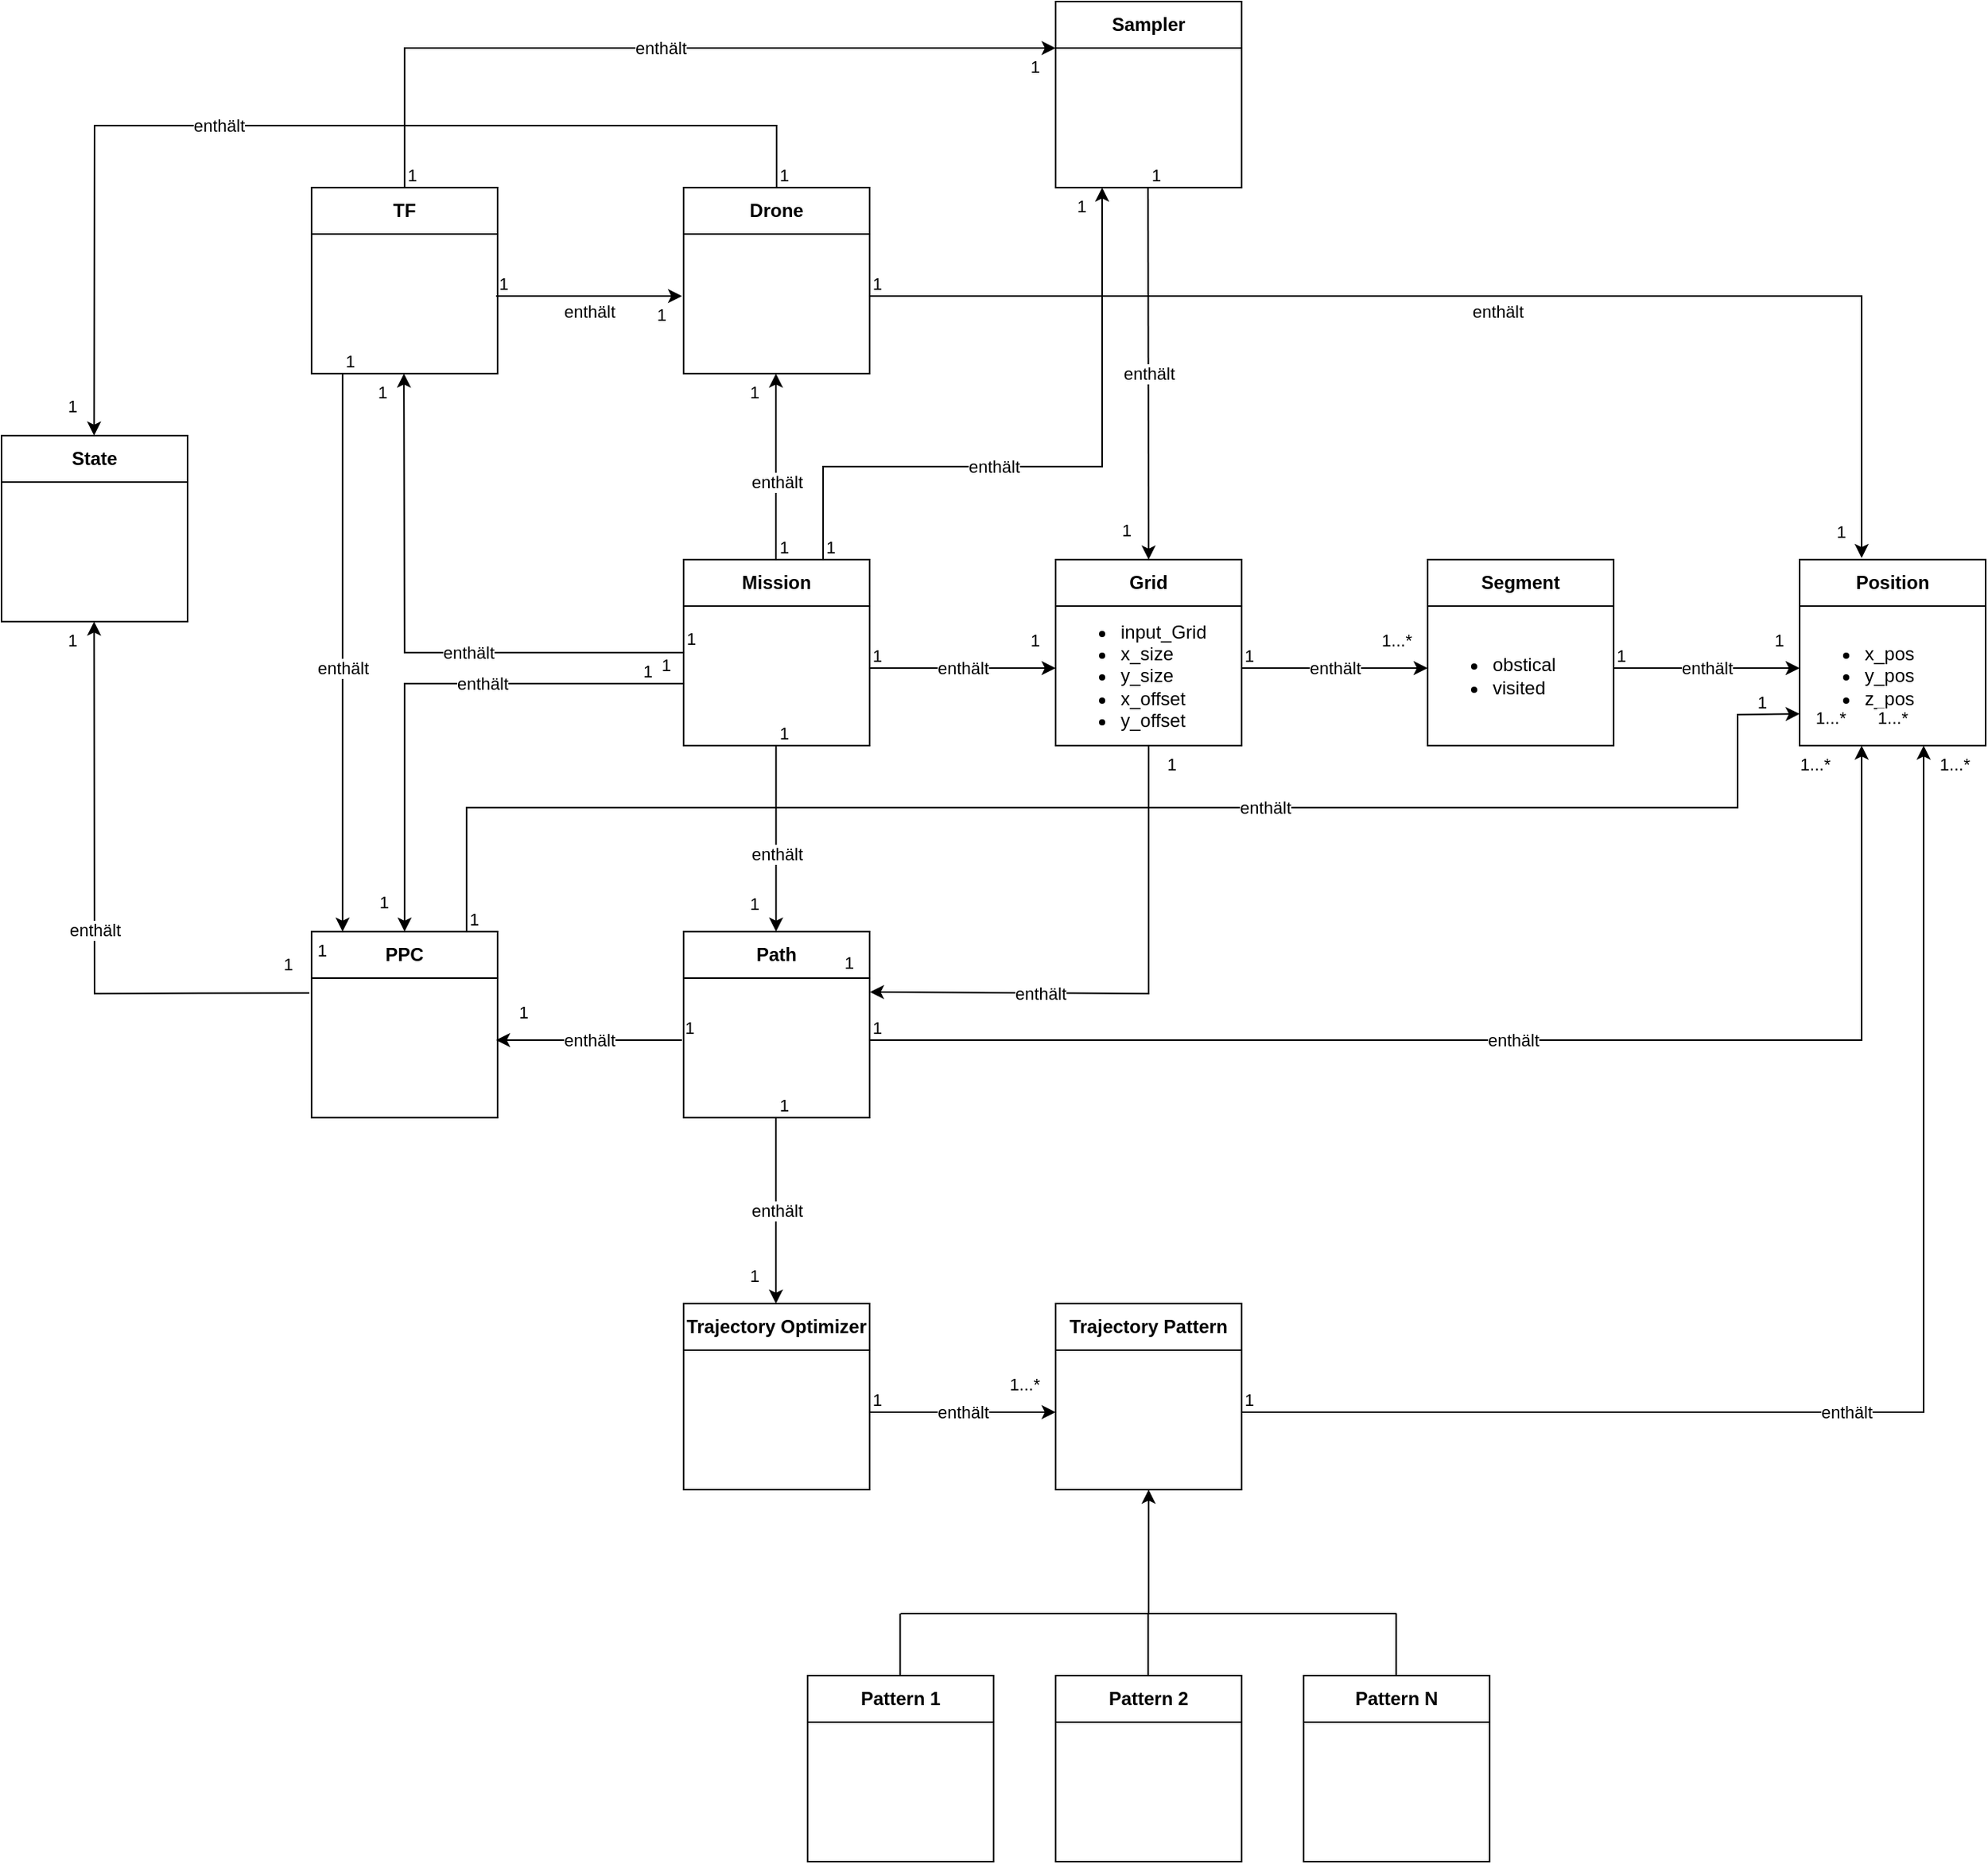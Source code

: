 <mxfile version="24.7.17">
  <diagram id="C5RBs43oDa-KdzZeNtuy" name="Page-1">
    <mxGraphModel dx="2620" dy="2213" grid="1" gridSize="10" guides="1" tooltips="1" connect="1" arrows="1" fold="1" page="1" pageScale="1" pageWidth="827" pageHeight="1169" math="0" shadow="0">
      <root>
        <mxCell id="WIyWlLk6GJQsqaUBKTNV-0" />
        <mxCell id="WIyWlLk6GJQsqaUBKTNV-1" parent="WIyWlLk6GJQsqaUBKTNV-0" />
        <mxCell id="KRZpOHScRzdug_o26mUK-9" value="" style="rounded=0;whiteSpace=wrap;html=1;" vertex="1" parent="WIyWlLk6GJQsqaUBKTNV-1">
          <mxGeometry x="120" y="120" width="120" height="120" as="geometry" />
        </mxCell>
        <mxCell id="KRZpOHScRzdug_o26mUK-10" value="&lt;b&gt;Grid&lt;/b&gt;" style="rounded=0;whiteSpace=wrap;html=1;" vertex="1" parent="WIyWlLk6GJQsqaUBKTNV-1">
          <mxGeometry x="120" y="120" width="120" height="30" as="geometry" />
        </mxCell>
        <mxCell id="KRZpOHScRzdug_o26mUK-11" value="&lt;ul&gt;&lt;li&gt;input_Grid&lt;/li&gt;&lt;li&gt;x_size&lt;/li&gt;&lt;li&gt;y_size&lt;/li&gt;&lt;li&gt;x_offset&lt;/li&gt;&lt;li&gt;y_offset&lt;/li&gt;&lt;/ul&gt;" style="rounded=0;whiteSpace=wrap;html=1;align=left;" vertex="1" parent="WIyWlLk6GJQsqaUBKTNV-1">
          <mxGeometry x="120" y="150" width="120" height="90" as="geometry" />
        </mxCell>
        <mxCell id="KRZpOHScRzdug_o26mUK-12" value="" style="rounded=0;whiteSpace=wrap;html=1;" vertex="1" parent="WIyWlLk6GJQsqaUBKTNV-1">
          <mxGeometry x="360" y="120" width="120" height="120" as="geometry" />
        </mxCell>
        <mxCell id="KRZpOHScRzdug_o26mUK-13" value="&lt;b&gt;Segment&lt;/b&gt;" style="rounded=0;whiteSpace=wrap;html=1;" vertex="1" parent="WIyWlLk6GJQsqaUBKTNV-1">
          <mxGeometry x="360" y="120" width="120" height="30" as="geometry" />
        </mxCell>
        <mxCell id="KRZpOHScRzdug_o26mUK-14" value="&lt;ul&gt;&lt;li&gt;obstical&lt;/li&gt;&lt;li&gt;visited&lt;/li&gt;&lt;/ul&gt;" style="rounded=0;whiteSpace=wrap;html=1;align=left;" vertex="1" parent="WIyWlLk6GJQsqaUBKTNV-1">
          <mxGeometry x="360" y="150" width="120" height="90" as="geometry" />
        </mxCell>
        <mxCell id="KRZpOHScRzdug_o26mUK-17" value="" style="endArrow=classic;html=1;rounded=0;" edge="1" parent="WIyWlLk6GJQsqaUBKTNV-1">
          <mxGeometry relative="1" as="geometry">
            <mxPoint x="240" y="190" as="sourcePoint" />
            <mxPoint x="360" y="190" as="targetPoint" />
          </mxGeometry>
        </mxCell>
        <mxCell id="KRZpOHScRzdug_o26mUK-18" value="enthält" style="edgeLabel;resizable=0;html=1;;align=center;verticalAlign=middle;" connectable="0" vertex="1" parent="KRZpOHScRzdug_o26mUK-17">
          <mxGeometry relative="1" as="geometry" />
        </mxCell>
        <mxCell id="KRZpOHScRzdug_o26mUK-19" value="1" style="edgeLabel;resizable=0;html=1;;align=left;verticalAlign=bottom;" connectable="0" vertex="1" parent="KRZpOHScRzdug_o26mUK-17">
          <mxGeometry x="-1" relative="1" as="geometry" />
        </mxCell>
        <mxCell id="KRZpOHScRzdug_o26mUK-20" value="1...*" style="edgeLabel;resizable=0;html=1;;align=right;verticalAlign=bottom;" connectable="0" vertex="1" parent="KRZpOHScRzdug_o26mUK-17">
          <mxGeometry x="1" relative="1" as="geometry">
            <mxPoint x="-10" y="-10" as="offset" />
          </mxGeometry>
        </mxCell>
        <mxCell id="KRZpOHScRzdug_o26mUK-22" value="" style="rounded=0;whiteSpace=wrap;html=1;" vertex="1" parent="WIyWlLk6GJQsqaUBKTNV-1">
          <mxGeometry x="600" y="120" width="120" height="120" as="geometry" />
        </mxCell>
        <mxCell id="KRZpOHScRzdug_o26mUK-23" value="&lt;b&gt;Position&lt;/b&gt;" style="rounded=0;whiteSpace=wrap;html=1;" vertex="1" parent="WIyWlLk6GJQsqaUBKTNV-1">
          <mxGeometry x="600" y="120" width="120" height="30" as="geometry" />
        </mxCell>
        <mxCell id="KRZpOHScRzdug_o26mUK-24" value="&lt;ul&gt;&lt;li&gt;x_pos&lt;/li&gt;&lt;li&gt;y_pos&lt;/li&gt;&lt;li&gt;z_pos&lt;/li&gt;&lt;/ul&gt;" style="rounded=0;whiteSpace=wrap;html=1;align=left;" vertex="1" parent="WIyWlLk6GJQsqaUBKTNV-1">
          <mxGeometry x="600" y="150" width="120" height="90" as="geometry" />
        </mxCell>
        <mxCell id="KRZpOHScRzdug_o26mUK-25" value="" style="endArrow=classic;html=1;rounded=0;" edge="1" parent="WIyWlLk6GJQsqaUBKTNV-1">
          <mxGeometry relative="1" as="geometry">
            <mxPoint x="480" y="190" as="sourcePoint" />
            <mxPoint x="600" y="190" as="targetPoint" />
          </mxGeometry>
        </mxCell>
        <mxCell id="KRZpOHScRzdug_o26mUK-26" value="enthält" style="edgeLabel;resizable=0;html=1;;align=center;verticalAlign=middle;" connectable="0" vertex="1" parent="KRZpOHScRzdug_o26mUK-25">
          <mxGeometry relative="1" as="geometry" />
        </mxCell>
        <mxCell id="KRZpOHScRzdug_o26mUK-27" value="1" style="edgeLabel;resizable=0;html=1;;align=left;verticalAlign=bottom;" connectable="0" vertex="1" parent="KRZpOHScRzdug_o26mUK-25">
          <mxGeometry x="-1" relative="1" as="geometry" />
        </mxCell>
        <mxCell id="KRZpOHScRzdug_o26mUK-28" value="1" style="edgeLabel;resizable=0;html=1;;align=right;verticalAlign=bottom;" connectable="0" vertex="1" parent="KRZpOHScRzdug_o26mUK-25">
          <mxGeometry x="1" relative="1" as="geometry">
            <mxPoint x="-10" y="-10" as="offset" />
          </mxGeometry>
        </mxCell>
        <mxCell id="KRZpOHScRzdug_o26mUK-29" value="" style="rounded=0;whiteSpace=wrap;html=1;" vertex="1" parent="WIyWlLk6GJQsqaUBKTNV-1">
          <mxGeometry x="-120" y="120" width="120" height="120" as="geometry" />
        </mxCell>
        <mxCell id="KRZpOHScRzdug_o26mUK-30" value="&lt;b&gt;Mission&lt;/b&gt;" style="rounded=0;whiteSpace=wrap;html=1;" vertex="1" parent="WIyWlLk6GJQsqaUBKTNV-1">
          <mxGeometry x="-120" y="120" width="120" height="30" as="geometry" />
        </mxCell>
        <mxCell id="KRZpOHScRzdug_o26mUK-31" value="" style="rounded=0;whiteSpace=wrap;html=1;" vertex="1" parent="WIyWlLk6GJQsqaUBKTNV-1">
          <mxGeometry x="-120" y="150" width="120" height="90" as="geometry" />
        </mxCell>
        <mxCell id="KRZpOHScRzdug_o26mUK-32" value="" style="endArrow=classic;html=1;rounded=0;" edge="1" parent="WIyWlLk6GJQsqaUBKTNV-1">
          <mxGeometry relative="1" as="geometry">
            <mxPoint y="190" as="sourcePoint" />
            <mxPoint x="120" y="190" as="targetPoint" />
          </mxGeometry>
        </mxCell>
        <mxCell id="KRZpOHScRzdug_o26mUK-33" value="enthält" style="edgeLabel;resizable=0;html=1;;align=center;verticalAlign=middle;" connectable="0" vertex="1" parent="KRZpOHScRzdug_o26mUK-32">
          <mxGeometry relative="1" as="geometry" />
        </mxCell>
        <mxCell id="KRZpOHScRzdug_o26mUK-34" value="1" style="edgeLabel;resizable=0;html=1;;align=left;verticalAlign=bottom;" connectable="0" vertex="1" parent="KRZpOHScRzdug_o26mUK-32">
          <mxGeometry x="-1" relative="1" as="geometry" />
        </mxCell>
        <mxCell id="KRZpOHScRzdug_o26mUK-35" value="1" style="edgeLabel;resizable=0;html=1;;align=right;verticalAlign=bottom;" connectable="0" vertex="1" parent="KRZpOHScRzdug_o26mUK-32">
          <mxGeometry x="1" relative="1" as="geometry">
            <mxPoint x="-10" y="-10" as="offset" />
          </mxGeometry>
        </mxCell>
        <mxCell id="KRZpOHScRzdug_o26mUK-36" value="" style="rounded=0;whiteSpace=wrap;html=1;" vertex="1" parent="WIyWlLk6GJQsqaUBKTNV-1">
          <mxGeometry x="-120" y="360" width="120" height="120" as="geometry" />
        </mxCell>
        <mxCell id="KRZpOHScRzdug_o26mUK-37" value="&lt;b&gt;Path&lt;/b&gt;" style="rounded=0;whiteSpace=wrap;html=1;" vertex="1" parent="WIyWlLk6GJQsqaUBKTNV-1">
          <mxGeometry x="-120" y="360" width="120" height="30" as="geometry" />
        </mxCell>
        <mxCell id="KRZpOHScRzdug_o26mUK-38" value="" style="endArrow=classic;html=1;rounded=0;" edge="1" parent="WIyWlLk6GJQsqaUBKTNV-1">
          <mxGeometry relative="1" as="geometry">
            <mxPoint x="-60.34" y="240" as="sourcePoint" />
            <mxPoint x="-60.34" y="360" as="targetPoint" />
          </mxGeometry>
        </mxCell>
        <mxCell id="KRZpOHScRzdug_o26mUK-39" value="enthält" style="edgeLabel;resizable=0;html=1;;align=center;verticalAlign=middle;" connectable="0" vertex="1" parent="KRZpOHScRzdug_o26mUK-38">
          <mxGeometry relative="1" as="geometry">
            <mxPoint y="10" as="offset" />
          </mxGeometry>
        </mxCell>
        <mxCell id="KRZpOHScRzdug_o26mUK-40" value="1" style="edgeLabel;resizable=0;html=1;;align=left;verticalAlign=bottom;" connectable="0" vertex="1" parent="KRZpOHScRzdug_o26mUK-38">
          <mxGeometry x="-1" relative="1" as="geometry" />
        </mxCell>
        <mxCell id="KRZpOHScRzdug_o26mUK-41" value="1" style="edgeLabel;resizable=0;html=1;;align=right;verticalAlign=bottom;" connectable="0" vertex="1" parent="KRZpOHScRzdug_o26mUK-38">
          <mxGeometry x="1" relative="1" as="geometry">
            <mxPoint x="-10" y="-10" as="offset" />
          </mxGeometry>
        </mxCell>
        <mxCell id="KRZpOHScRzdug_o26mUK-42" value="" style="endArrow=classic;html=1;rounded=0;" edge="1" parent="WIyWlLk6GJQsqaUBKTNV-1">
          <mxGeometry relative="1" as="geometry">
            <mxPoint y="430" as="sourcePoint" />
            <mxPoint x="640" y="240" as="targetPoint" />
            <Array as="points">
              <mxPoint x="640" y="430" />
            </Array>
          </mxGeometry>
        </mxCell>
        <mxCell id="KRZpOHScRzdug_o26mUK-43" value="enthält" style="edgeLabel;resizable=0;html=1;;align=center;verticalAlign=middle;" connectable="0" vertex="1" parent="KRZpOHScRzdug_o26mUK-42">
          <mxGeometry relative="1" as="geometry" />
        </mxCell>
        <mxCell id="KRZpOHScRzdug_o26mUK-44" value="1" style="edgeLabel;resizable=0;html=1;;align=left;verticalAlign=bottom;" connectable="0" vertex="1" parent="KRZpOHScRzdug_o26mUK-42">
          <mxGeometry x="-1" relative="1" as="geometry" />
        </mxCell>
        <mxCell id="KRZpOHScRzdug_o26mUK-45" value="1...*" style="edgeLabel;resizable=0;html=1;;align=right;verticalAlign=bottom;" connectable="0" vertex="1" parent="KRZpOHScRzdug_o26mUK-42">
          <mxGeometry x="1" relative="1" as="geometry">
            <mxPoint x="-10" y="-10" as="offset" />
          </mxGeometry>
        </mxCell>
        <mxCell id="KRZpOHScRzdug_o26mUK-46" value="1...*" style="edgeLabel;resizable=0;html=1;;align=right;verticalAlign=bottom;" connectable="0" vertex="1" parent="WIyWlLk6GJQsqaUBKTNV-1">
          <mxGeometry x="620" y="260.0" as="geometry" />
        </mxCell>
        <mxCell id="KRZpOHScRzdug_o26mUK-47" value="" style="rounded=0;whiteSpace=wrap;html=1;" vertex="1" parent="WIyWlLk6GJQsqaUBKTNV-1">
          <mxGeometry x="-120" y="600" width="120" height="120" as="geometry" />
        </mxCell>
        <mxCell id="KRZpOHScRzdug_o26mUK-48" value="&lt;b&gt;Trajectory Optimizer&lt;/b&gt;" style="rounded=0;whiteSpace=wrap;html=1;" vertex="1" parent="WIyWlLk6GJQsqaUBKTNV-1">
          <mxGeometry x="-120" y="600" width="120" height="30" as="geometry" />
        </mxCell>
        <mxCell id="KRZpOHScRzdug_o26mUK-53" value="1" style="edgeLabel;resizable=0;html=1;;align=right;verticalAlign=bottom;" connectable="0" vertex="1" parent="WIyWlLk6GJQsqaUBKTNV-1">
          <mxGeometry x="-121.002" y="680.519" as="geometry">
            <mxPoint x="-6" y="-484" as="offset" />
          </mxGeometry>
        </mxCell>
        <mxCell id="KRZpOHScRzdug_o26mUK-54" value="" style="endArrow=classic;html=1;rounded=0;" edge="1" parent="WIyWlLk6GJQsqaUBKTNV-1">
          <mxGeometry relative="1" as="geometry">
            <mxPoint x="-60.43" y="480" as="sourcePoint" />
            <mxPoint x="-60.43" y="600" as="targetPoint" />
          </mxGeometry>
        </mxCell>
        <mxCell id="KRZpOHScRzdug_o26mUK-55" value="enthält" style="edgeLabel;resizable=0;html=1;;align=center;verticalAlign=middle;" connectable="0" vertex="1" parent="KRZpOHScRzdug_o26mUK-54">
          <mxGeometry relative="1" as="geometry" />
        </mxCell>
        <mxCell id="KRZpOHScRzdug_o26mUK-56" value="1" style="edgeLabel;resizable=0;html=1;;align=left;verticalAlign=bottom;" connectable="0" vertex="1" parent="KRZpOHScRzdug_o26mUK-54">
          <mxGeometry x="-1" relative="1" as="geometry" />
        </mxCell>
        <mxCell id="KRZpOHScRzdug_o26mUK-57" value="1" style="edgeLabel;resizable=0;html=1;;align=right;verticalAlign=bottom;" connectable="0" vertex="1" parent="KRZpOHScRzdug_o26mUK-54">
          <mxGeometry x="1" relative="1" as="geometry">
            <mxPoint x="-10" y="-10" as="offset" />
          </mxGeometry>
        </mxCell>
        <mxCell id="KRZpOHScRzdug_o26mUK-58" value="" style="rounded=0;whiteSpace=wrap;html=1;" vertex="1" parent="WIyWlLk6GJQsqaUBKTNV-1">
          <mxGeometry x="120" y="600" width="120" height="120" as="geometry" />
        </mxCell>
        <mxCell id="KRZpOHScRzdug_o26mUK-59" value="&lt;b&gt;Trajectory Pattern&lt;/b&gt;" style="rounded=0;whiteSpace=wrap;html=1;" vertex="1" parent="WIyWlLk6GJQsqaUBKTNV-1">
          <mxGeometry x="120" y="600" width="120" height="30" as="geometry" />
        </mxCell>
        <mxCell id="KRZpOHScRzdug_o26mUK-60" value="" style="endArrow=classic;html=1;rounded=0;" edge="1" parent="WIyWlLk6GJQsqaUBKTNV-1">
          <mxGeometry relative="1" as="geometry">
            <mxPoint y="670" as="sourcePoint" />
            <mxPoint x="120" y="670" as="targetPoint" />
          </mxGeometry>
        </mxCell>
        <mxCell id="KRZpOHScRzdug_o26mUK-61" value="enthält" style="edgeLabel;resizable=0;html=1;;align=center;verticalAlign=middle;" connectable="0" vertex="1" parent="KRZpOHScRzdug_o26mUK-60">
          <mxGeometry relative="1" as="geometry" />
        </mxCell>
        <mxCell id="KRZpOHScRzdug_o26mUK-62" value="1" style="edgeLabel;resizable=0;html=1;;align=left;verticalAlign=bottom;" connectable="0" vertex="1" parent="KRZpOHScRzdug_o26mUK-60">
          <mxGeometry x="-1" relative="1" as="geometry" />
        </mxCell>
        <mxCell id="KRZpOHScRzdug_o26mUK-63" value="1...*" style="edgeLabel;resizable=0;html=1;;align=right;verticalAlign=bottom;" connectable="0" vertex="1" parent="KRZpOHScRzdug_o26mUK-60">
          <mxGeometry x="1" relative="1" as="geometry">
            <mxPoint x="-10" y="-10" as="offset" />
          </mxGeometry>
        </mxCell>
        <mxCell id="KRZpOHScRzdug_o26mUK-65" value="" style="endArrow=classic;html=1;rounded=0;" edge="1" parent="WIyWlLk6GJQsqaUBKTNV-1">
          <mxGeometry relative="1" as="geometry">
            <mxPoint x="240" y="670" as="sourcePoint" />
            <mxPoint x="680" y="240" as="targetPoint" />
            <Array as="points">
              <mxPoint x="680" y="670" />
            </Array>
          </mxGeometry>
        </mxCell>
        <mxCell id="KRZpOHScRzdug_o26mUK-66" value="enthält" style="edgeLabel;resizable=0;html=1;;align=center;verticalAlign=middle;" connectable="0" vertex="1" parent="KRZpOHScRzdug_o26mUK-65">
          <mxGeometry relative="1" as="geometry">
            <mxPoint x="-45" as="offset" />
          </mxGeometry>
        </mxCell>
        <mxCell id="KRZpOHScRzdug_o26mUK-67" value="1" style="edgeLabel;resizable=0;html=1;;align=left;verticalAlign=bottom;" connectable="0" vertex="1" parent="KRZpOHScRzdug_o26mUK-65">
          <mxGeometry x="-1" relative="1" as="geometry" />
        </mxCell>
        <mxCell id="KRZpOHScRzdug_o26mUK-68" value="1...*" style="edgeLabel;resizable=0;html=1;;align=right;verticalAlign=bottom;" connectable="0" vertex="1" parent="KRZpOHScRzdug_o26mUK-65">
          <mxGeometry x="1" relative="1" as="geometry">
            <mxPoint x="-10" y="-10" as="offset" />
          </mxGeometry>
        </mxCell>
        <mxCell id="KRZpOHScRzdug_o26mUK-70" value="1...*" style="edgeLabel;resizable=0;html=1;;align=right;verticalAlign=bottom;" connectable="0" vertex="1" parent="WIyWlLk6GJQsqaUBKTNV-1">
          <mxGeometry x="710" y="260.0" as="geometry" />
        </mxCell>
        <mxCell id="KRZpOHScRzdug_o26mUK-71" value="" style="rounded=0;whiteSpace=wrap;html=1;" vertex="1" parent="WIyWlLk6GJQsqaUBKTNV-1">
          <mxGeometry x="120" y="840" width="120" height="120" as="geometry" />
        </mxCell>
        <mxCell id="KRZpOHScRzdug_o26mUK-72" value="" style="rounded=0;whiteSpace=wrap;html=1;" vertex="1" parent="WIyWlLk6GJQsqaUBKTNV-1">
          <mxGeometry x="-40" y="840" width="120" height="120" as="geometry" />
        </mxCell>
        <mxCell id="KRZpOHScRzdug_o26mUK-73" value="" style="rounded=0;whiteSpace=wrap;html=1;" vertex="1" parent="WIyWlLk6GJQsqaUBKTNV-1">
          <mxGeometry x="280" y="840" width="120" height="120" as="geometry" />
        </mxCell>
        <mxCell id="KRZpOHScRzdug_o26mUK-74" value="" style="endArrow=classic;html=1;rounded=0;entryX=0.5;entryY=1;entryDx=0;entryDy=0;" edge="1" parent="WIyWlLk6GJQsqaUBKTNV-1" target="KRZpOHScRzdug_o26mUK-58">
          <mxGeometry width="50" height="50" relative="1" as="geometry">
            <mxPoint x="180" y="800" as="sourcePoint" />
            <mxPoint x="220" y="730" as="targetPoint" />
          </mxGeometry>
        </mxCell>
        <mxCell id="KRZpOHScRzdug_o26mUK-75" value="" style="endArrow=none;html=1;rounded=0;" edge="1" parent="WIyWlLk6GJQsqaUBKTNV-1">
          <mxGeometry width="50" height="50" relative="1" as="geometry">
            <mxPoint x="20" y="800" as="sourcePoint" />
            <mxPoint x="340" y="800" as="targetPoint" />
          </mxGeometry>
        </mxCell>
        <mxCell id="KRZpOHScRzdug_o26mUK-76" value="" style="endArrow=none;html=1;rounded=0;" edge="1" parent="WIyWlLk6GJQsqaUBKTNV-1">
          <mxGeometry width="50" height="50" relative="1" as="geometry">
            <mxPoint x="19.71" y="840" as="sourcePoint" />
            <mxPoint x="19.71" y="800" as="targetPoint" />
          </mxGeometry>
        </mxCell>
        <mxCell id="KRZpOHScRzdug_o26mUK-77" value="" style="endArrow=none;html=1;rounded=0;" edge="1" parent="WIyWlLk6GJQsqaUBKTNV-1">
          <mxGeometry width="50" height="50" relative="1" as="geometry">
            <mxPoint x="179.71" y="840" as="sourcePoint" />
            <mxPoint x="179.71" y="800" as="targetPoint" />
          </mxGeometry>
        </mxCell>
        <mxCell id="KRZpOHScRzdug_o26mUK-78" value="" style="endArrow=none;html=1;rounded=0;" edge="1" parent="WIyWlLk6GJQsqaUBKTNV-1">
          <mxGeometry width="50" height="50" relative="1" as="geometry">
            <mxPoint x="339.71" y="840" as="sourcePoint" />
            <mxPoint x="339.71" y="800" as="targetPoint" />
          </mxGeometry>
        </mxCell>
        <mxCell id="KRZpOHScRzdug_o26mUK-80" value="&lt;b&gt;Pattern 1&lt;/b&gt;" style="rounded=0;whiteSpace=wrap;html=1;" vertex="1" parent="WIyWlLk6GJQsqaUBKTNV-1">
          <mxGeometry x="-40" y="840" width="120" height="30" as="geometry" />
        </mxCell>
        <mxCell id="KRZpOHScRzdug_o26mUK-81" value="&lt;b&gt;Pattern 2&lt;/b&gt;" style="rounded=0;whiteSpace=wrap;html=1;" vertex="1" parent="WIyWlLk6GJQsqaUBKTNV-1">
          <mxGeometry x="120" y="840" width="120" height="30" as="geometry" />
        </mxCell>
        <mxCell id="KRZpOHScRzdug_o26mUK-82" value="&lt;b&gt;Pattern N&lt;/b&gt;" style="rounded=0;whiteSpace=wrap;html=1;" vertex="1" parent="WIyWlLk6GJQsqaUBKTNV-1">
          <mxGeometry x="280" y="840" width="120" height="30" as="geometry" />
        </mxCell>
        <mxCell id="KRZpOHScRzdug_o26mUK-84" value="" style="endArrow=classic;html=1;rounded=0;exitX=0.5;exitY=1;exitDx=0;exitDy=0;entryX=1.002;entryY=0.325;entryDx=0;entryDy=0;entryPerimeter=0;" edge="1" parent="WIyWlLk6GJQsqaUBKTNV-1" source="KRZpOHScRzdug_o26mUK-11" target="KRZpOHScRzdug_o26mUK-36">
          <mxGeometry relative="1" as="geometry">
            <mxPoint x="180" y="280" as="sourcePoint" />
            <mxPoint x="80" y="400" as="targetPoint" />
            <Array as="points">
              <mxPoint x="180" y="400" />
            </Array>
          </mxGeometry>
        </mxCell>
        <mxCell id="KRZpOHScRzdug_o26mUK-85" value="enthält" style="edgeLabel;resizable=0;html=1;;align=center;verticalAlign=middle;" connectable="0" vertex="1" parent="KRZpOHScRzdug_o26mUK-84">
          <mxGeometry relative="1" as="geometry">
            <mxPoint x="-60" as="offset" />
          </mxGeometry>
        </mxCell>
        <mxCell id="KRZpOHScRzdug_o26mUK-86" value="1" style="edgeLabel;resizable=0;html=1;;align=left;verticalAlign=bottom;" connectable="0" vertex="1" parent="KRZpOHScRzdug_o26mUK-84">
          <mxGeometry x="-1" relative="1" as="geometry">
            <mxPoint x="10" y="20" as="offset" />
          </mxGeometry>
        </mxCell>
        <mxCell id="KRZpOHScRzdug_o26mUK-87" value="1" style="edgeLabel;resizable=0;html=1;;align=right;verticalAlign=bottom;" connectable="0" vertex="1" parent="KRZpOHScRzdug_o26mUK-84">
          <mxGeometry x="1" relative="1" as="geometry">
            <mxPoint x="-10" y="-10" as="offset" />
          </mxGeometry>
        </mxCell>
        <mxCell id="KRZpOHScRzdug_o26mUK-88" value="" style="rounded=0;whiteSpace=wrap;html=1;" vertex="1" parent="WIyWlLk6GJQsqaUBKTNV-1">
          <mxGeometry x="-360" y="360" width="120" height="120" as="geometry" />
        </mxCell>
        <mxCell id="KRZpOHScRzdug_o26mUK-89" value="&lt;b&gt;PPC&lt;/b&gt;" style="rounded=0;whiteSpace=wrap;html=1;" vertex="1" parent="WIyWlLk6GJQsqaUBKTNV-1">
          <mxGeometry x="-360" y="360" width="120" height="30" as="geometry" />
        </mxCell>
        <mxCell id="KRZpOHScRzdug_o26mUK-90" value="" style="endArrow=classic;html=1;rounded=0;entryX=0.5;entryY=0;entryDx=0;entryDy=0;exitX=0;exitY=0.556;exitDx=0;exitDy=0;exitPerimeter=0;" edge="1" parent="WIyWlLk6GJQsqaUBKTNV-1" source="KRZpOHScRzdug_o26mUK-31" target="KRZpOHScRzdug_o26mUK-89">
          <mxGeometry relative="1" as="geometry">
            <mxPoint x="-200" y="200" as="sourcePoint" />
            <mxPoint x="-300" y="340" as="targetPoint" />
            <Array as="points">
              <mxPoint x="-300" y="200" />
            </Array>
          </mxGeometry>
        </mxCell>
        <mxCell id="KRZpOHScRzdug_o26mUK-91" value="enthält" style="edgeLabel;resizable=0;html=1;;align=center;verticalAlign=middle;" connectable="0" vertex="1" parent="KRZpOHScRzdug_o26mUK-90">
          <mxGeometry relative="1" as="geometry">
            <mxPoint x="40" as="offset" />
          </mxGeometry>
        </mxCell>
        <mxCell id="KRZpOHScRzdug_o26mUK-92" value="1" style="edgeLabel;resizable=0;html=1;;align=left;verticalAlign=bottom;" connectable="0" vertex="1" parent="KRZpOHScRzdug_o26mUK-90">
          <mxGeometry x="-1" relative="1" as="geometry">
            <mxPoint x="-28" as="offset" />
          </mxGeometry>
        </mxCell>
        <mxCell id="KRZpOHScRzdug_o26mUK-93" value="1" style="edgeLabel;resizable=0;html=1;;align=right;verticalAlign=bottom;" connectable="0" vertex="1" parent="KRZpOHScRzdug_o26mUK-90">
          <mxGeometry x="1" relative="1" as="geometry">
            <mxPoint x="-10" y="-10" as="offset" />
          </mxGeometry>
        </mxCell>
        <mxCell id="KRZpOHScRzdug_o26mUK-98" value="" style="endArrow=classic;html=1;rounded=0;" edge="1" parent="WIyWlLk6GJQsqaUBKTNV-1">
          <mxGeometry relative="1" as="geometry">
            <mxPoint x="-121" y="430" as="sourcePoint" />
            <mxPoint x="-241" y="430" as="targetPoint" />
          </mxGeometry>
        </mxCell>
        <mxCell id="KRZpOHScRzdug_o26mUK-99" value="enthält" style="edgeLabel;resizable=0;html=1;;align=center;verticalAlign=middle;" connectable="0" vertex="1" parent="KRZpOHScRzdug_o26mUK-98">
          <mxGeometry relative="1" as="geometry" />
        </mxCell>
        <mxCell id="KRZpOHScRzdug_o26mUK-100" value="1" style="edgeLabel;resizable=0;html=1;;align=left;verticalAlign=bottom;" connectable="0" vertex="1" parent="KRZpOHScRzdug_o26mUK-98">
          <mxGeometry x="-1" relative="1" as="geometry" />
        </mxCell>
        <mxCell id="KRZpOHScRzdug_o26mUK-101" value="1" style="edgeLabel;resizable=0;html=1;;align=right;verticalAlign=bottom;" connectable="0" vertex="1" parent="KRZpOHScRzdug_o26mUK-98">
          <mxGeometry x="1" relative="1" as="geometry">
            <mxPoint x="21" y="-10" as="offset" />
          </mxGeometry>
        </mxCell>
        <mxCell id="KRZpOHScRzdug_o26mUK-102" value="" style="endArrow=classic;html=1;rounded=0;entryX=0;entryY=0.772;entryDx=0;entryDy=0;entryPerimeter=0;" edge="1" parent="WIyWlLk6GJQsqaUBKTNV-1" target="KRZpOHScRzdug_o26mUK-24">
          <mxGeometry relative="1" as="geometry">
            <mxPoint x="-260" y="360" as="sourcePoint" />
            <mxPoint x="560" y="240" as="targetPoint" />
            <Array as="points">
              <mxPoint x="-260" y="280" />
              <mxPoint x="560" y="280" />
              <mxPoint x="560" y="220" />
            </Array>
          </mxGeometry>
        </mxCell>
        <mxCell id="KRZpOHScRzdug_o26mUK-103" value="enthält" style="edgeLabel;resizable=0;html=1;;align=center;verticalAlign=middle;" connectable="0" vertex="1" parent="KRZpOHScRzdug_o26mUK-102">
          <mxGeometry relative="1" as="geometry">
            <mxPoint x="95" as="offset" />
          </mxGeometry>
        </mxCell>
        <mxCell id="KRZpOHScRzdug_o26mUK-104" value="1" style="edgeLabel;resizable=0;html=1;;align=left;verticalAlign=bottom;" connectable="0" vertex="1" parent="KRZpOHScRzdug_o26mUK-102">
          <mxGeometry x="-1" relative="1" as="geometry" />
        </mxCell>
        <mxCell id="KRZpOHScRzdug_o26mUK-105" value="1" style="edgeLabel;resizable=0;html=1;;align=right;verticalAlign=bottom;" connectable="0" vertex="1" parent="KRZpOHScRzdug_o26mUK-102">
          <mxGeometry x="1" relative="1" as="geometry">
            <mxPoint x="-20" y="1" as="offset" />
          </mxGeometry>
        </mxCell>
        <mxCell id="KRZpOHScRzdug_o26mUK-106" value="" style="rounded=0;whiteSpace=wrap;html=1;" vertex="1" parent="WIyWlLk6GJQsqaUBKTNV-1">
          <mxGeometry x="-120" y="-120" width="120" height="120" as="geometry" />
        </mxCell>
        <mxCell id="KRZpOHScRzdug_o26mUK-107" value="&lt;b&gt;Drone&lt;/b&gt;" style="rounded=0;whiteSpace=wrap;html=1;" vertex="1" parent="WIyWlLk6GJQsqaUBKTNV-1">
          <mxGeometry x="-120" y="-120" width="120" height="30" as="geometry" />
        </mxCell>
        <mxCell id="KRZpOHScRzdug_o26mUK-108" value="" style="endArrow=classic;html=1;rounded=0;" edge="1" parent="WIyWlLk6GJQsqaUBKTNV-1">
          <mxGeometry relative="1" as="geometry">
            <mxPoint x="-60.43" y="120" as="sourcePoint" />
            <mxPoint x="-60.43" as="targetPoint" />
          </mxGeometry>
        </mxCell>
        <mxCell id="KRZpOHScRzdug_o26mUK-109" value="enthält" style="edgeLabel;resizable=0;html=1;;align=center;verticalAlign=middle;" connectable="0" vertex="1" parent="KRZpOHScRzdug_o26mUK-108">
          <mxGeometry relative="1" as="geometry">
            <mxPoint y="10" as="offset" />
          </mxGeometry>
        </mxCell>
        <mxCell id="KRZpOHScRzdug_o26mUK-110" value="1" style="edgeLabel;resizable=0;html=1;;align=left;verticalAlign=bottom;" connectable="0" vertex="1" parent="KRZpOHScRzdug_o26mUK-108">
          <mxGeometry x="-1" relative="1" as="geometry" />
        </mxCell>
        <mxCell id="KRZpOHScRzdug_o26mUK-111" value="1" style="edgeLabel;resizable=0;html=1;;align=right;verticalAlign=bottom;" connectable="0" vertex="1" parent="KRZpOHScRzdug_o26mUK-108">
          <mxGeometry x="1" relative="1" as="geometry">
            <mxPoint x="-10" y="20" as="offset" />
          </mxGeometry>
        </mxCell>
        <mxCell id="KRZpOHScRzdug_o26mUK-112" value="" style="endArrow=classic;html=1;rounded=0;" edge="1" parent="WIyWlLk6GJQsqaUBKTNV-1">
          <mxGeometry relative="1" as="geometry">
            <mxPoint x="-2.842e-14" y="-50" as="sourcePoint" />
            <mxPoint x="640" y="119" as="targetPoint" />
            <Array as="points">
              <mxPoint x="640" y="-50" />
            </Array>
          </mxGeometry>
        </mxCell>
        <mxCell id="KRZpOHScRzdug_o26mUK-113" value="enthält" style="edgeLabel;resizable=0;html=1;;align=center;verticalAlign=middle;" connectable="0" vertex="1" parent="KRZpOHScRzdug_o26mUK-112">
          <mxGeometry relative="1" as="geometry">
            <mxPoint y="10" as="offset" />
          </mxGeometry>
        </mxCell>
        <mxCell id="KRZpOHScRzdug_o26mUK-114" value="1" style="edgeLabel;resizable=0;html=1;;align=left;verticalAlign=bottom;" connectable="0" vertex="1" parent="KRZpOHScRzdug_o26mUK-112">
          <mxGeometry x="-1" relative="1" as="geometry" />
        </mxCell>
        <mxCell id="KRZpOHScRzdug_o26mUK-115" value="1" style="edgeLabel;resizable=0;html=1;;align=right;verticalAlign=bottom;" connectable="0" vertex="1" parent="KRZpOHScRzdug_o26mUK-112">
          <mxGeometry x="1" relative="1" as="geometry">
            <mxPoint x="-10" y="-9" as="offset" />
          </mxGeometry>
        </mxCell>
        <mxCell id="KRZpOHScRzdug_o26mUK-116" value="" style="rounded=0;whiteSpace=wrap;html=1;" vertex="1" parent="WIyWlLk6GJQsqaUBKTNV-1">
          <mxGeometry x="-360" y="-120" width="120" height="120" as="geometry" />
        </mxCell>
        <mxCell id="KRZpOHScRzdug_o26mUK-117" value="&lt;b&gt;TF&lt;/b&gt;" style="rounded=0;whiteSpace=wrap;html=1;" vertex="1" parent="WIyWlLk6GJQsqaUBKTNV-1">
          <mxGeometry x="-360" y="-120" width="120" height="30" as="geometry" />
        </mxCell>
        <mxCell id="KRZpOHScRzdug_o26mUK-118" value="" style="endArrow=classic;html=1;rounded=0;exitX=-0.004;exitY=0.333;exitDx=0;exitDy=0;exitPerimeter=0;" edge="1" parent="WIyWlLk6GJQsqaUBKTNV-1" source="KRZpOHScRzdug_o26mUK-31">
          <mxGeometry relative="1" as="geometry">
            <mxPoint x="-130" y="160" as="sourcePoint" />
            <mxPoint x="-300.43" as="targetPoint" />
            <Array as="points">
              <mxPoint x="-300" y="180" />
            </Array>
          </mxGeometry>
        </mxCell>
        <mxCell id="KRZpOHScRzdug_o26mUK-119" value="enthält" style="edgeLabel;resizable=0;html=1;;align=center;verticalAlign=middle;" connectable="0" vertex="1" parent="KRZpOHScRzdug_o26mUK-118">
          <mxGeometry relative="1" as="geometry">
            <mxPoint x="41" as="offset" />
          </mxGeometry>
        </mxCell>
        <mxCell id="KRZpOHScRzdug_o26mUK-120" value="1" style="edgeLabel;resizable=0;html=1;;align=left;verticalAlign=bottom;" connectable="0" vertex="1" parent="KRZpOHScRzdug_o26mUK-118">
          <mxGeometry x="-1" relative="1" as="geometry" />
        </mxCell>
        <mxCell id="KRZpOHScRzdug_o26mUK-121" value="1" style="edgeLabel;resizable=0;html=1;;align=right;verticalAlign=bottom;" connectable="0" vertex="1" parent="KRZpOHScRzdug_o26mUK-118">
          <mxGeometry x="1" relative="1" as="geometry">
            <mxPoint x="-10" y="20" as="offset" />
          </mxGeometry>
        </mxCell>
        <mxCell id="KRZpOHScRzdug_o26mUK-122" value="" style="endArrow=classic;html=1;rounded=0;" edge="1" parent="WIyWlLk6GJQsqaUBKTNV-1">
          <mxGeometry relative="1" as="geometry">
            <mxPoint x="-340" as="sourcePoint" />
            <mxPoint x="-340" y="360" as="targetPoint" />
          </mxGeometry>
        </mxCell>
        <mxCell id="KRZpOHScRzdug_o26mUK-123" value="enthält" style="edgeLabel;resizable=0;html=1;;align=center;verticalAlign=middle;" connectable="0" vertex="1" parent="KRZpOHScRzdug_o26mUK-122">
          <mxGeometry relative="1" as="geometry">
            <mxPoint y="10" as="offset" />
          </mxGeometry>
        </mxCell>
        <mxCell id="KRZpOHScRzdug_o26mUK-124" value="1" style="edgeLabel;resizable=0;html=1;;align=left;verticalAlign=bottom;" connectable="0" vertex="1" parent="KRZpOHScRzdug_o26mUK-122">
          <mxGeometry x="-1" relative="1" as="geometry" />
        </mxCell>
        <mxCell id="KRZpOHScRzdug_o26mUK-125" value="1" style="edgeLabel;resizable=0;html=1;;align=right;verticalAlign=bottom;" connectable="0" vertex="1" parent="KRZpOHScRzdug_o26mUK-122">
          <mxGeometry x="1" relative="1" as="geometry">
            <mxPoint x="-10" y="20" as="offset" />
          </mxGeometry>
        </mxCell>
        <mxCell id="KRZpOHScRzdug_o26mUK-126" value="" style="endArrow=classic;html=1;rounded=0;" edge="1" parent="WIyWlLk6GJQsqaUBKTNV-1">
          <mxGeometry relative="1" as="geometry">
            <mxPoint x="-241" y="-50" as="sourcePoint" />
            <mxPoint x="-121" y="-50" as="targetPoint" />
          </mxGeometry>
        </mxCell>
        <mxCell id="KRZpOHScRzdug_o26mUK-127" value="enthält" style="edgeLabel;resizable=0;html=1;;align=center;verticalAlign=middle;" connectable="0" vertex="1" parent="KRZpOHScRzdug_o26mUK-126">
          <mxGeometry relative="1" as="geometry">
            <mxPoint y="10" as="offset" />
          </mxGeometry>
        </mxCell>
        <mxCell id="KRZpOHScRzdug_o26mUK-128" value="1" style="edgeLabel;resizable=0;html=1;;align=left;verticalAlign=bottom;" connectable="0" vertex="1" parent="KRZpOHScRzdug_o26mUK-126">
          <mxGeometry x="-1" relative="1" as="geometry" />
        </mxCell>
        <mxCell id="KRZpOHScRzdug_o26mUK-129" value="1" style="edgeLabel;resizable=0;html=1;;align=right;verticalAlign=bottom;" connectable="0" vertex="1" parent="KRZpOHScRzdug_o26mUK-126">
          <mxGeometry x="1" relative="1" as="geometry">
            <mxPoint x="-10" y="20" as="offset" />
          </mxGeometry>
        </mxCell>
        <mxCell id="KRZpOHScRzdug_o26mUK-130" value="" style="rounded=0;whiteSpace=wrap;html=1;" vertex="1" parent="WIyWlLk6GJQsqaUBKTNV-1">
          <mxGeometry x="-560" y="40" width="120" height="120" as="geometry" />
        </mxCell>
        <mxCell id="KRZpOHScRzdug_o26mUK-131" value="&lt;b&gt;State&lt;/b&gt;" style="rounded=0;whiteSpace=wrap;html=1;" vertex="1" parent="WIyWlLk6GJQsqaUBKTNV-1">
          <mxGeometry x="-560" y="40" width="120" height="30" as="geometry" />
        </mxCell>
        <mxCell id="KRZpOHScRzdug_o26mUK-132" value="" style="endArrow=classic;html=1;rounded=0;entryX=0.5;entryY=0;entryDx=0;entryDy=0;exitX=0.5;exitY=0;exitDx=0;exitDy=0;" edge="1" parent="WIyWlLk6GJQsqaUBKTNV-1" source="KRZpOHScRzdug_o26mUK-107">
          <mxGeometry relative="1" as="geometry">
            <mxPoint y="-160" as="sourcePoint" />
            <mxPoint x="-500.3" y="40" as="targetPoint" />
            <Array as="points">
              <mxPoint x="-60" y="-160" />
              <mxPoint x="-500" y="-160" />
            </Array>
          </mxGeometry>
        </mxCell>
        <mxCell id="KRZpOHScRzdug_o26mUK-133" value="enthält" style="edgeLabel;resizable=0;html=1;;align=center;verticalAlign=middle;" connectable="0" vertex="1" parent="KRZpOHScRzdug_o26mUK-132">
          <mxGeometry relative="1" as="geometry">
            <mxPoint x="-60" as="offset" />
          </mxGeometry>
        </mxCell>
        <mxCell id="KRZpOHScRzdug_o26mUK-134" value="1" style="edgeLabel;resizable=0;html=1;;align=left;verticalAlign=bottom;" connectable="0" vertex="1" parent="KRZpOHScRzdug_o26mUK-132">
          <mxGeometry x="-1" relative="1" as="geometry" />
        </mxCell>
        <mxCell id="KRZpOHScRzdug_o26mUK-135" value="1" style="edgeLabel;resizable=0;html=1;;align=right;verticalAlign=bottom;" connectable="0" vertex="1" parent="KRZpOHScRzdug_o26mUK-132">
          <mxGeometry x="1" relative="1" as="geometry">
            <mxPoint x="-10" y="-10" as="offset" />
          </mxGeometry>
        </mxCell>
        <mxCell id="KRZpOHScRzdug_o26mUK-136" value="" style="endArrow=classic;html=1;rounded=0;exitX=-0.012;exitY=0.33;exitDx=0;exitDy=0;exitPerimeter=0;" edge="1" parent="WIyWlLk6GJQsqaUBKTNV-1" source="KRZpOHScRzdug_o26mUK-88">
          <mxGeometry relative="1" as="geometry">
            <mxPoint x="-500" y="410" as="sourcePoint" />
            <mxPoint x="-500.3" y="160" as="targetPoint" />
            <Array as="points">
              <mxPoint x="-500" y="400" />
            </Array>
          </mxGeometry>
        </mxCell>
        <mxCell id="KRZpOHScRzdug_o26mUK-137" value="enthält" style="edgeLabel;resizable=0;html=1;;align=center;verticalAlign=middle;" connectable="0" vertex="1" parent="KRZpOHScRzdug_o26mUK-136">
          <mxGeometry relative="1" as="geometry">
            <mxPoint y="10" as="offset" />
          </mxGeometry>
        </mxCell>
        <mxCell id="KRZpOHScRzdug_o26mUK-138" value="1" style="edgeLabel;resizable=0;html=1;;align=left;verticalAlign=bottom;" connectable="0" vertex="1" parent="KRZpOHScRzdug_o26mUK-136">
          <mxGeometry x="-1" relative="1" as="geometry">
            <mxPoint x="-19" y="-10" as="offset" />
          </mxGeometry>
        </mxCell>
        <mxCell id="KRZpOHScRzdug_o26mUK-139" value="1" style="edgeLabel;resizable=0;html=1;;align=right;verticalAlign=bottom;" connectable="0" vertex="1" parent="KRZpOHScRzdug_o26mUK-136">
          <mxGeometry x="1" relative="1" as="geometry">
            <mxPoint x="-10" y="20" as="offset" />
          </mxGeometry>
        </mxCell>
        <mxCell id="KRZpOHScRzdug_o26mUK-140" value="" style="rounded=0;whiteSpace=wrap;html=1;" vertex="1" parent="WIyWlLk6GJQsqaUBKTNV-1">
          <mxGeometry x="120" y="-240" width="120" height="120" as="geometry" />
        </mxCell>
        <mxCell id="KRZpOHScRzdug_o26mUK-141" value="&lt;b&gt;Sampler&lt;/b&gt;" style="rounded=0;whiteSpace=wrap;html=1;" vertex="1" parent="WIyWlLk6GJQsqaUBKTNV-1">
          <mxGeometry x="120" y="-240" width="120" height="30" as="geometry" />
        </mxCell>
        <mxCell id="KRZpOHScRzdug_o26mUK-142" value="" style="endArrow=classic;html=1;rounded=0;entryX=0.5;entryY=0;entryDx=0;entryDy=0;" edge="1" parent="WIyWlLk6GJQsqaUBKTNV-1" target="KRZpOHScRzdug_o26mUK-10">
          <mxGeometry relative="1" as="geometry">
            <mxPoint x="179.63" y="-120" as="sourcePoint" />
            <mxPoint x="179.63" y="-60" as="targetPoint" />
          </mxGeometry>
        </mxCell>
        <mxCell id="KRZpOHScRzdug_o26mUK-143" value="enthält" style="edgeLabel;resizable=0;html=1;;align=center;verticalAlign=middle;" connectable="0" vertex="1" parent="KRZpOHScRzdug_o26mUK-142">
          <mxGeometry relative="1" as="geometry" />
        </mxCell>
        <mxCell id="KRZpOHScRzdug_o26mUK-144" value="1" style="edgeLabel;resizable=0;html=1;;align=left;verticalAlign=bottom;" connectable="0" vertex="1" parent="KRZpOHScRzdug_o26mUK-142">
          <mxGeometry x="-1" relative="1" as="geometry" />
        </mxCell>
        <mxCell id="KRZpOHScRzdug_o26mUK-145" value="1" style="edgeLabel;resizable=0;html=1;;align=right;verticalAlign=bottom;" connectable="0" vertex="1" parent="KRZpOHScRzdug_o26mUK-142">
          <mxGeometry x="1" relative="1" as="geometry">
            <mxPoint x="-10" y="-10" as="offset" />
          </mxGeometry>
        </mxCell>
        <mxCell id="KRZpOHScRzdug_o26mUK-146" value="" style="endArrow=classic;html=1;rounded=0;entryX=0.25;entryY=1;entryDx=0;entryDy=0;exitX=0.75;exitY=0;exitDx=0;exitDy=0;" edge="1" parent="WIyWlLk6GJQsqaUBKTNV-1" source="KRZpOHScRzdug_o26mUK-30" target="KRZpOHScRzdug_o26mUK-140">
          <mxGeometry relative="1" as="geometry">
            <mxPoint x="50" y="-320" as="sourcePoint" />
            <mxPoint x="50.37" y="-80" as="targetPoint" />
            <Array as="points">
              <mxPoint x="-30" y="60" />
              <mxPoint x="150" y="60" />
            </Array>
          </mxGeometry>
        </mxCell>
        <mxCell id="KRZpOHScRzdug_o26mUK-147" value="enthält" style="edgeLabel;resizable=0;html=1;;align=center;verticalAlign=middle;" connectable="0" vertex="1" parent="KRZpOHScRzdug_o26mUK-146">
          <mxGeometry relative="1" as="geometry">
            <mxPoint x="-40" as="offset" />
          </mxGeometry>
        </mxCell>
        <mxCell id="KRZpOHScRzdug_o26mUK-148" value="1" style="edgeLabel;resizable=0;html=1;;align=left;verticalAlign=bottom;" connectable="0" vertex="1" parent="KRZpOHScRzdug_o26mUK-146">
          <mxGeometry x="-1" relative="1" as="geometry" />
        </mxCell>
        <mxCell id="KRZpOHScRzdug_o26mUK-149" value="1" style="edgeLabel;resizable=0;html=1;;align=right;verticalAlign=bottom;" connectable="0" vertex="1" parent="KRZpOHScRzdug_o26mUK-146">
          <mxGeometry x="1" relative="1" as="geometry">
            <mxPoint x="-10" y="20" as="offset" />
          </mxGeometry>
        </mxCell>
        <mxCell id="KRZpOHScRzdug_o26mUK-150" value="" style="endArrow=classic;html=1;rounded=0;exitX=0.5;exitY=0;exitDx=0;exitDy=0;entryX=0;entryY=0.25;entryDx=0;entryDy=0;" edge="1" parent="WIyWlLk6GJQsqaUBKTNV-1" source="KRZpOHScRzdug_o26mUK-117" target="KRZpOHScRzdug_o26mUK-140">
          <mxGeometry relative="1" as="geometry">
            <mxPoint x="-330" y="-210" as="sourcePoint" />
            <mxPoint x="-210" y="-210" as="targetPoint" />
            <Array as="points">
              <mxPoint x="-300" y="-210" />
            </Array>
          </mxGeometry>
        </mxCell>
        <mxCell id="KRZpOHScRzdug_o26mUK-151" value="enthält" style="edgeLabel;resizable=0;html=1;;align=center;verticalAlign=middle;" connectable="0" vertex="1" parent="KRZpOHScRzdug_o26mUK-150">
          <mxGeometry relative="1" as="geometry">
            <mxPoint as="offset" />
          </mxGeometry>
        </mxCell>
        <mxCell id="KRZpOHScRzdug_o26mUK-152" value="1" style="edgeLabel;resizable=0;html=1;;align=left;verticalAlign=bottom;" connectable="0" vertex="1" parent="KRZpOHScRzdug_o26mUK-150">
          <mxGeometry x="-1" relative="1" as="geometry" />
        </mxCell>
        <mxCell id="KRZpOHScRzdug_o26mUK-153" value="1" style="edgeLabel;resizable=0;html=1;;align=right;verticalAlign=bottom;" connectable="0" vertex="1" parent="KRZpOHScRzdug_o26mUK-150">
          <mxGeometry x="1" relative="1" as="geometry">
            <mxPoint x="-10" y="20" as="offset" />
          </mxGeometry>
        </mxCell>
      </root>
    </mxGraphModel>
  </diagram>
</mxfile>
